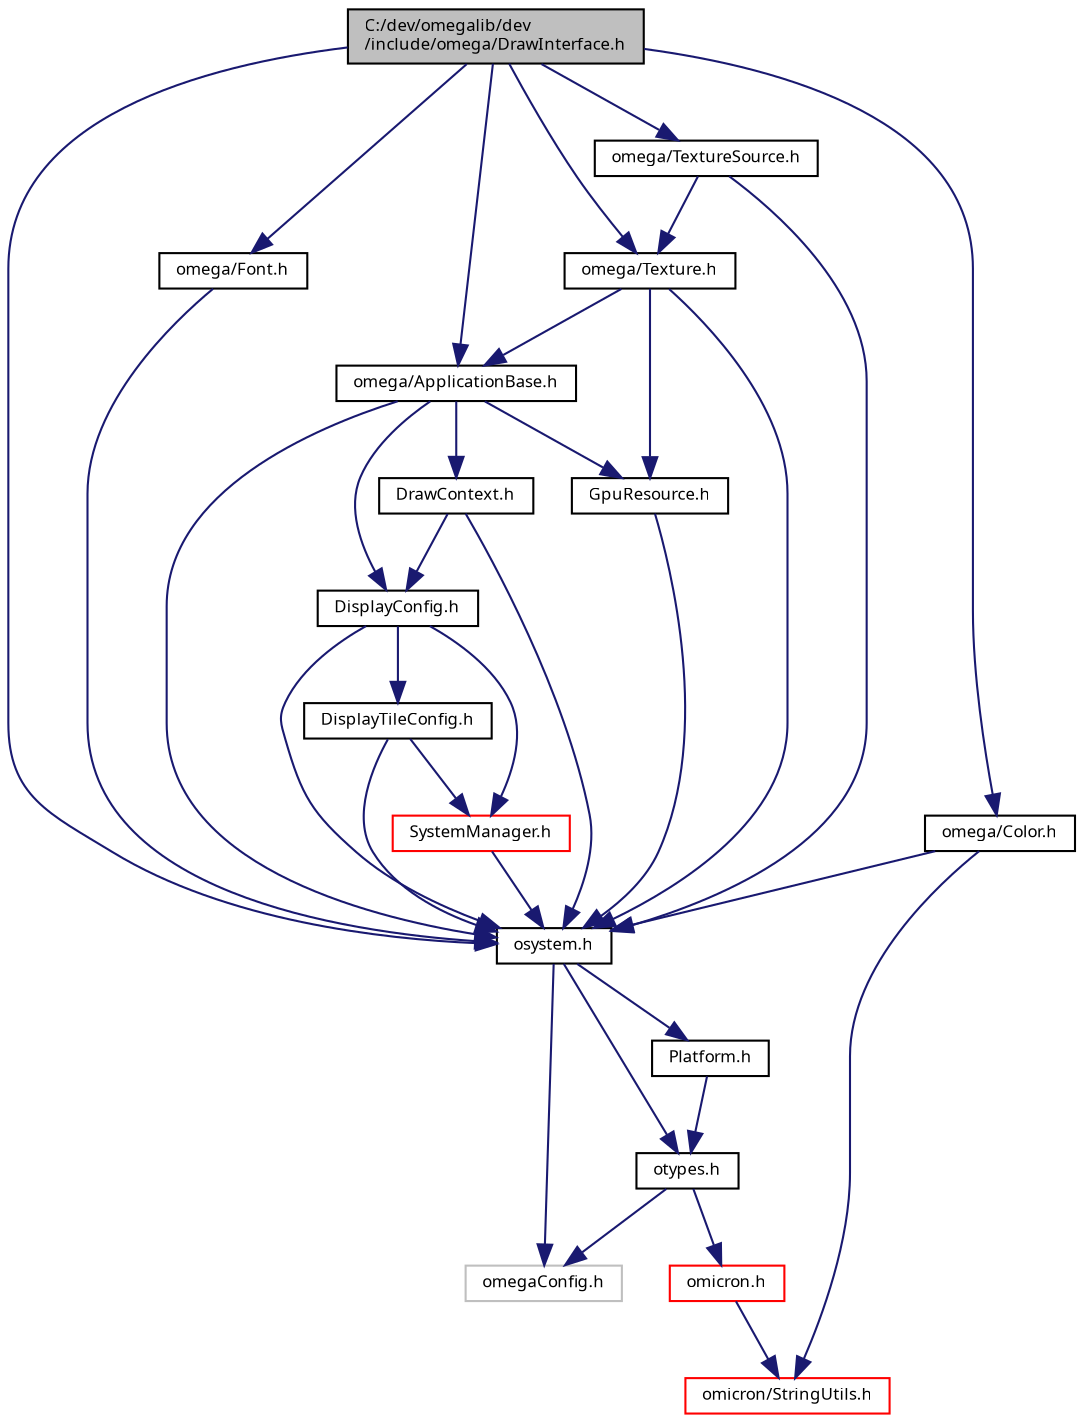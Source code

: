 digraph "C:/dev/omegalib/dev/include/omega/DrawInterface.h"
{
  bgcolor="transparent";
  edge [fontname="FreeSans.ttf",fontsize="8",labelfontname="FreeSans.ttf",labelfontsize="8"];
  node [fontname="FreeSans.ttf",fontsize="8",shape=record];
  Node1 [label="C:/dev/omegalib/dev\l/include/omega/DrawInterface.h",height=0.2,width=0.4,color="black", fillcolor="grey75", style="filled", fontcolor="black"];
  Node1 -> Node2 [color="midnightblue",fontsize="8",style="solid",fontname="FreeSans.ttf"];
  Node2 [label="osystem.h",height=0.2,width=0.4,color="black",URL="$include_2omega_2osystem_8h.html"];
  Node2 -> Node3 [color="midnightblue",fontsize="8",style="solid",fontname="FreeSans.ttf"];
  Node3 [label="omegaConfig.h",height=0.2,width=0.4,color="grey75"];
  Node2 -> Node4 [color="midnightblue",fontsize="8",style="solid",fontname="FreeSans.ttf"];
  Node4 [label="otypes.h",height=0.2,width=0.4,color="black",URL="$include_2omega_2otypes_8h.html"];
  Node4 -> Node3 [color="midnightblue",fontsize="8",style="solid",fontname="FreeSans.ttf"];
  Node4 -> Node5 [color="midnightblue",fontsize="8",style="solid",fontname="FreeSans.ttf"];
  Node5 [label="omicron.h",height=0.2,width=0.4,color="red",URL="$omicron_8h.html"];
  Node5 -> Node6 [color="midnightblue",fontsize="8",style="solid",fontname="FreeSans.ttf"];
  Node6 [label="omicron/StringUtils.h",height=0.2,width=0.4,color="red",URL="$_string_utils_8h.html"];
  Node2 -> Node7 [color="midnightblue",fontsize="8",style="solid",fontname="FreeSans.ttf"];
  Node7 [label="Platform.h",height=0.2,width=0.4,color="black",URL="$_platform_8h.html"];
  Node7 -> Node4 [color="midnightblue",fontsize="8",style="solid",fontname="FreeSans.ttf"];
  Node1 -> Node8 [color="midnightblue",fontsize="8",style="solid",fontname="FreeSans.ttf"];
  Node8 [label="omega/Color.h",height=0.2,width=0.4,color="black",URL="$_color_8h.html"];
  Node8 -> Node2 [color="midnightblue",fontsize="8",style="solid",fontname="FreeSans.ttf"];
  Node8 -> Node6 [color="midnightblue",fontsize="8",style="solid",fontname="FreeSans.ttf"];
  Node1 -> Node9 [color="midnightblue",fontsize="8",style="solid",fontname="FreeSans.ttf"];
  Node9 [label="omega/Font.h",height=0.2,width=0.4,color="black",URL="$_font_8h.html"];
  Node9 -> Node2 [color="midnightblue",fontsize="8",style="solid",fontname="FreeSans.ttf"];
  Node1 -> Node10 [color="midnightblue",fontsize="8",style="solid",fontname="FreeSans.ttf"];
  Node10 [label="omega/ApplicationBase.h",height=0.2,width=0.4,color="black",URL="$_application_base_8h.html"];
  Node10 -> Node2 [color="midnightblue",fontsize="8",style="solid",fontname="FreeSans.ttf"];
  Node10 -> Node11 [color="midnightblue",fontsize="8",style="solid",fontname="FreeSans.ttf"];
  Node11 [label="DisplayConfig.h",height=0.2,width=0.4,color="black",URL="$_display_config_8h.html"];
  Node11 -> Node2 [color="midnightblue",fontsize="8",style="solid",fontname="FreeSans.ttf"];
  Node11 -> Node12 [color="midnightblue",fontsize="8",style="solid",fontname="FreeSans.ttf"];
  Node12 [label="SystemManager.h",height=0.2,width=0.4,color="red",URL="$_system_manager_8h.html"];
  Node12 -> Node2 [color="midnightblue",fontsize="8",style="solid",fontname="FreeSans.ttf"];
  Node11 -> Node13 [color="midnightblue",fontsize="8",style="solid",fontname="FreeSans.ttf"];
  Node13 [label="DisplayTileConfig.h",height=0.2,width=0.4,color="black",URL="$_display_tile_config_8h.html"];
  Node13 -> Node2 [color="midnightblue",fontsize="8",style="solid",fontname="FreeSans.ttf"];
  Node13 -> Node12 [color="midnightblue",fontsize="8",style="solid",fontname="FreeSans.ttf"];
  Node10 -> Node14 [color="midnightblue",fontsize="8",style="solid",fontname="FreeSans.ttf"];
  Node14 [label="GpuResource.h",height=0.2,width=0.4,color="black",URL="$_gpu_resource_8h.html"];
  Node14 -> Node2 [color="midnightblue",fontsize="8",style="solid",fontname="FreeSans.ttf"];
  Node10 -> Node15 [color="midnightblue",fontsize="8",style="solid",fontname="FreeSans.ttf"];
  Node15 [label="DrawContext.h",height=0.2,width=0.4,color="black",URL="$include_2omega_2_draw_context_8h.html"];
  Node15 -> Node2 [color="midnightblue",fontsize="8",style="solid",fontname="FreeSans.ttf"];
  Node15 -> Node11 [color="midnightblue",fontsize="8",style="solid",fontname="FreeSans.ttf"];
  Node1 -> Node16 [color="midnightblue",fontsize="8",style="solid",fontname="FreeSans.ttf"];
  Node16 [label="omega/Texture.h",height=0.2,width=0.4,color="black",URL="$_texture_8h.html"];
  Node16 -> Node2 [color="midnightblue",fontsize="8",style="solid",fontname="FreeSans.ttf"];
  Node16 -> Node10 [color="midnightblue",fontsize="8",style="solid",fontname="FreeSans.ttf"];
  Node16 -> Node14 [color="midnightblue",fontsize="8",style="solid",fontname="FreeSans.ttf"];
  Node1 -> Node17 [color="midnightblue",fontsize="8",style="solid",fontname="FreeSans.ttf"];
  Node17 [label="omega/TextureSource.h",height=0.2,width=0.4,color="black",URL="$_texture_source_8h.html"];
  Node17 -> Node2 [color="midnightblue",fontsize="8",style="solid",fontname="FreeSans.ttf"];
  Node17 -> Node16 [color="midnightblue",fontsize="8",style="solid",fontname="FreeSans.ttf"];
}
